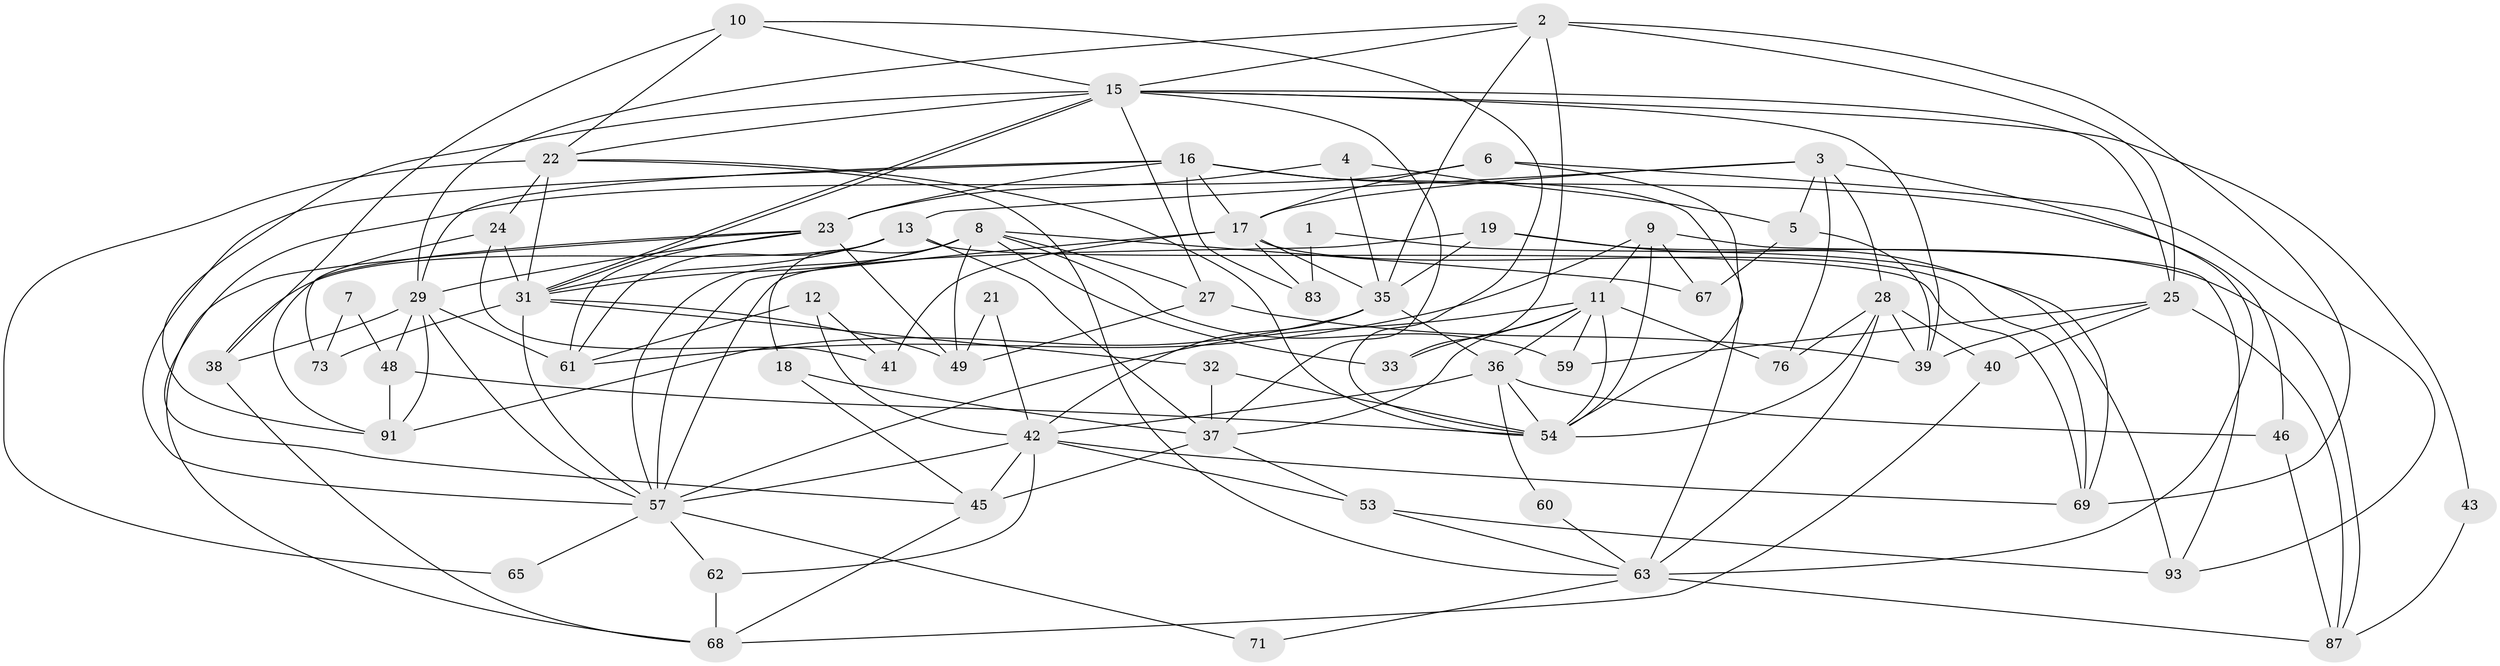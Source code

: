 // Generated by graph-tools (version 1.1) at 2025/52/02/27/25 19:52:03]
// undirected, 61 vertices, 151 edges
graph export_dot {
graph [start="1"]
  node [color=gray90,style=filled];
  1;
  2 [super="+30"];
  3 [super="+77"];
  4 [super="+34"];
  5 [super="+85"];
  6 [super="+64"];
  7;
  8 [super="+82"];
  9;
  10 [super="+14"];
  11 [super="+20"];
  12;
  13 [super="+52"];
  15 [super="+74"];
  16 [super="+84"];
  17 [super="+44"];
  18;
  19 [super="+26"];
  21;
  22 [super="+72"];
  23 [super="+56"];
  24;
  25 [super="+51"];
  27;
  28 [super="+47"];
  29 [super="+58"];
  31 [super="+66"];
  32;
  33;
  35 [super="+88"];
  36 [super="+89"];
  37 [super="+92"];
  38;
  39 [super="+55"];
  40;
  41;
  42 [super="+50"];
  43;
  45 [super="+80"];
  46;
  48;
  49 [super="+70"];
  53;
  54 [super="+86"];
  57 [super="+78"];
  59 [super="+90"];
  60;
  61;
  62 [super="+79"];
  63 [super="+94"];
  65;
  67 [super="+81"];
  68 [super="+75"];
  69;
  71;
  73;
  76;
  83;
  87;
  91;
  93;
  1 -- 83;
  1 -- 93;
  2 -- 25;
  2 -- 69;
  2 -- 35;
  2 -- 15;
  2 -- 33;
  2 -- 29;
  3 -- 17;
  3 -- 5;
  3 -- 76;
  3 -- 28;
  3 -- 13;
  3 -- 63;
  4 -- 23 [weight=2];
  4 -- 5 [weight=2];
  4 -- 35 [weight=2];
  5 -- 67;
  5 -- 39;
  6 -- 17;
  6 -- 93;
  6 -- 54;
  6 -- 45;
  7 -- 73;
  7 -- 48;
  8 -- 27;
  8 -- 49;
  8 -- 59;
  8 -- 57;
  8 -- 33;
  8 -- 18;
  8 -- 67;
  8 -- 31;
  9 -- 11;
  9 -- 61;
  9 -- 54;
  9 -- 93;
  9 -- 67;
  10 -- 54;
  10 -- 22;
  10 -- 38;
  10 -- 15;
  11 -- 33;
  11 -- 76;
  11 -- 37;
  11 -- 57;
  11 -- 59;
  11 -- 36;
  11 -- 54;
  12 -- 61;
  12 -- 41;
  12 -- 42;
  13 -- 61;
  13 -- 31;
  13 -- 37;
  13 -- 38;
  13 -- 69;
  15 -- 31;
  15 -- 31;
  15 -- 43;
  15 -- 91;
  15 -- 37;
  15 -- 22;
  15 -- 27;
  15 -- 39;
  15 -- 25;
  16 -- 23;
  16 -- 17;
  16 -- 46;
  16 -- 83;
  16 -- 57;
  16 -- 63;
  16 -- 29;
  17 -- 57;
  17 -- 35;
  17 -- 83;
  17 -- 69;
  17 -- 41;
  18 -- 45;
  18 -- 37;
  19 -- 69;
  19 -- 35;
  19 -- 57;
  19 -- 87;
  21 -- 42;
  21 -- 49;
  22 -- 65;
  22 -- 24;
  22 -- 31;
  22 -- 54;
  22 -- 63;
  23 -- 61;
  23 -- 49;
  23 -- 29;
  23 -- 91;
  23 -- 68;
  24 -- 41;
  24 -- 31;
  24 -- 73;
  25 -- 59;
  25 -- 87;
  25 -- 39;
  25 -- 40;
  27 -- 49;
  27 -- 39;
  28 -- 76;
  28 -- 40;
  28 -- 54;
  28 -- 39;
  28 -- 63;
  29 -- 61;
  29 -- 48;
  29 -- 38;
  29 -- 57;
  29 -- 91;
  31 -- 32;
  31 -- 49;
  31 -- 73;
  31 -- 57;
  32 -- 37;
  32 -- 54;
  35 -- 91;
  35 -- 36;
  35 -- 42;
  36 -- 54;
  36 -- 60;
  36 -- 46;
  36 -- 42;
  37 -- 53;
  37 -- 45;
  38 -- 68;
  40 -- 68;
  42 -- 53;
  42 -- 57;
  42 -- 69;
  42 -- 45;
  42 -- 62;
  43 -- 87;
  45 -- 68;
  46 -- 87;
  48 -- 91;
  48 -- 54;
  53 -- 93;
  53 -- 63;
  57 -- 62;
  57 -- 65;
  57 -- 71;
  60 -- 63;
  62 -- 68;
  63 -- 87;
  63 -- 71;
}
